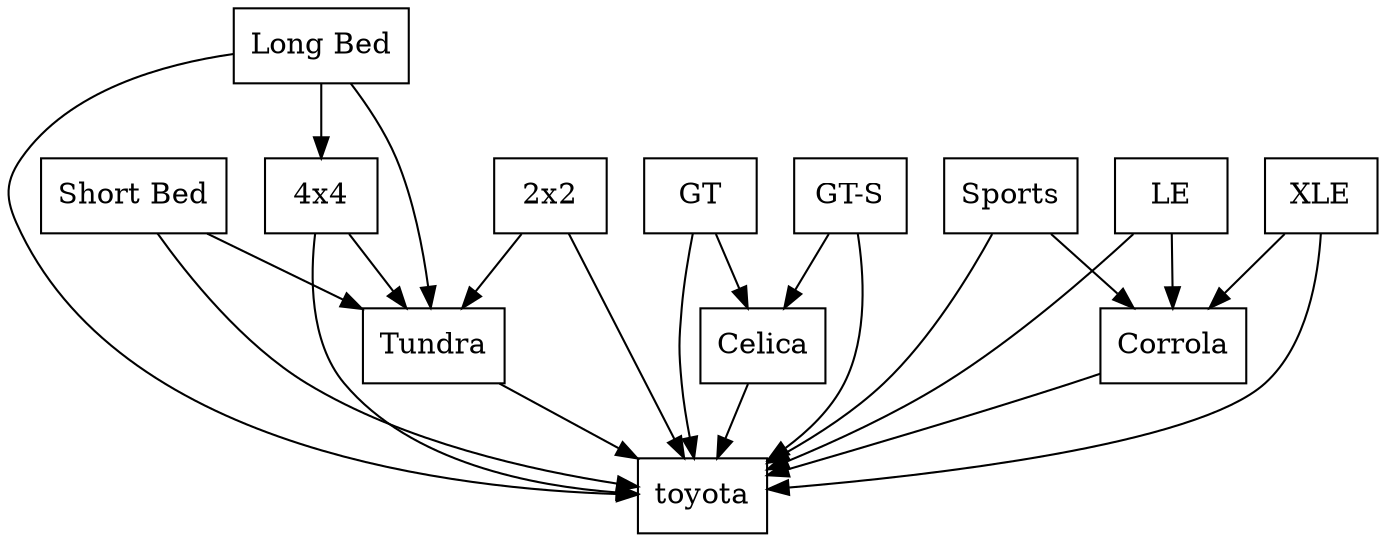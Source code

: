 digraph{
graph [rankdir=TB];
node [shape=box];
edge [arrowhead=normal];
0[label="Corrola",]
1[label="Short Bed",]
2[label="4x4",]
3[label="Sports",]
4[label="toyota",]
5[label="GT",]
6[label="2x2",]
7[label="GT-S",]
8[label="Tundra",]
9[label="Celica",]
10[label="LE",]
11[label="Long Bed",]
12[label="XLE",]
0->4[label="",]
1->4[label="",]
1->8[label="",]
2->4[label="",]
2->8[label="",]
3->0[label="",]
3->4[label="",]
5->4[label="",]
5->9[label="",]
6->4[label="",]
6->8[label="",]
7->4[label="",]
7->9[label="",]
8->4[label="",]
9->4[label="",]
10->0[label="",]
10->4[label="",]
11->2[label="",]
11->4[label="",]
11->8[label="",]
12->0[label="",]
12->4[label="",]
}
